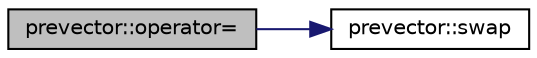 digraph "prevector::operator="
{
  edge [fontname="Helvetica",fontsize="10",labelfontname="Helvetica",labelfontsize="10"];
  node [fontname="Helvetica",fontsize="10",shape=record];
  rankdir="LR";
  Node443 [label="prevector::operator=",height=0.2,width=0.4,color="black", fillcolor="grey75", style="filled", fontcolor="black"];
  Node443 -> Node444 [color="midnightblue",fontsize="10",style="solid",fontname="Helvetica"];
  Node444 [label="prevector::swap",height=0.2,width=0.4,color="black", fillcolor="white", style="filled",URL="$de/d38/classprevector.html#a30e25ab1782f4a6258688334e5d1b817"];
}
